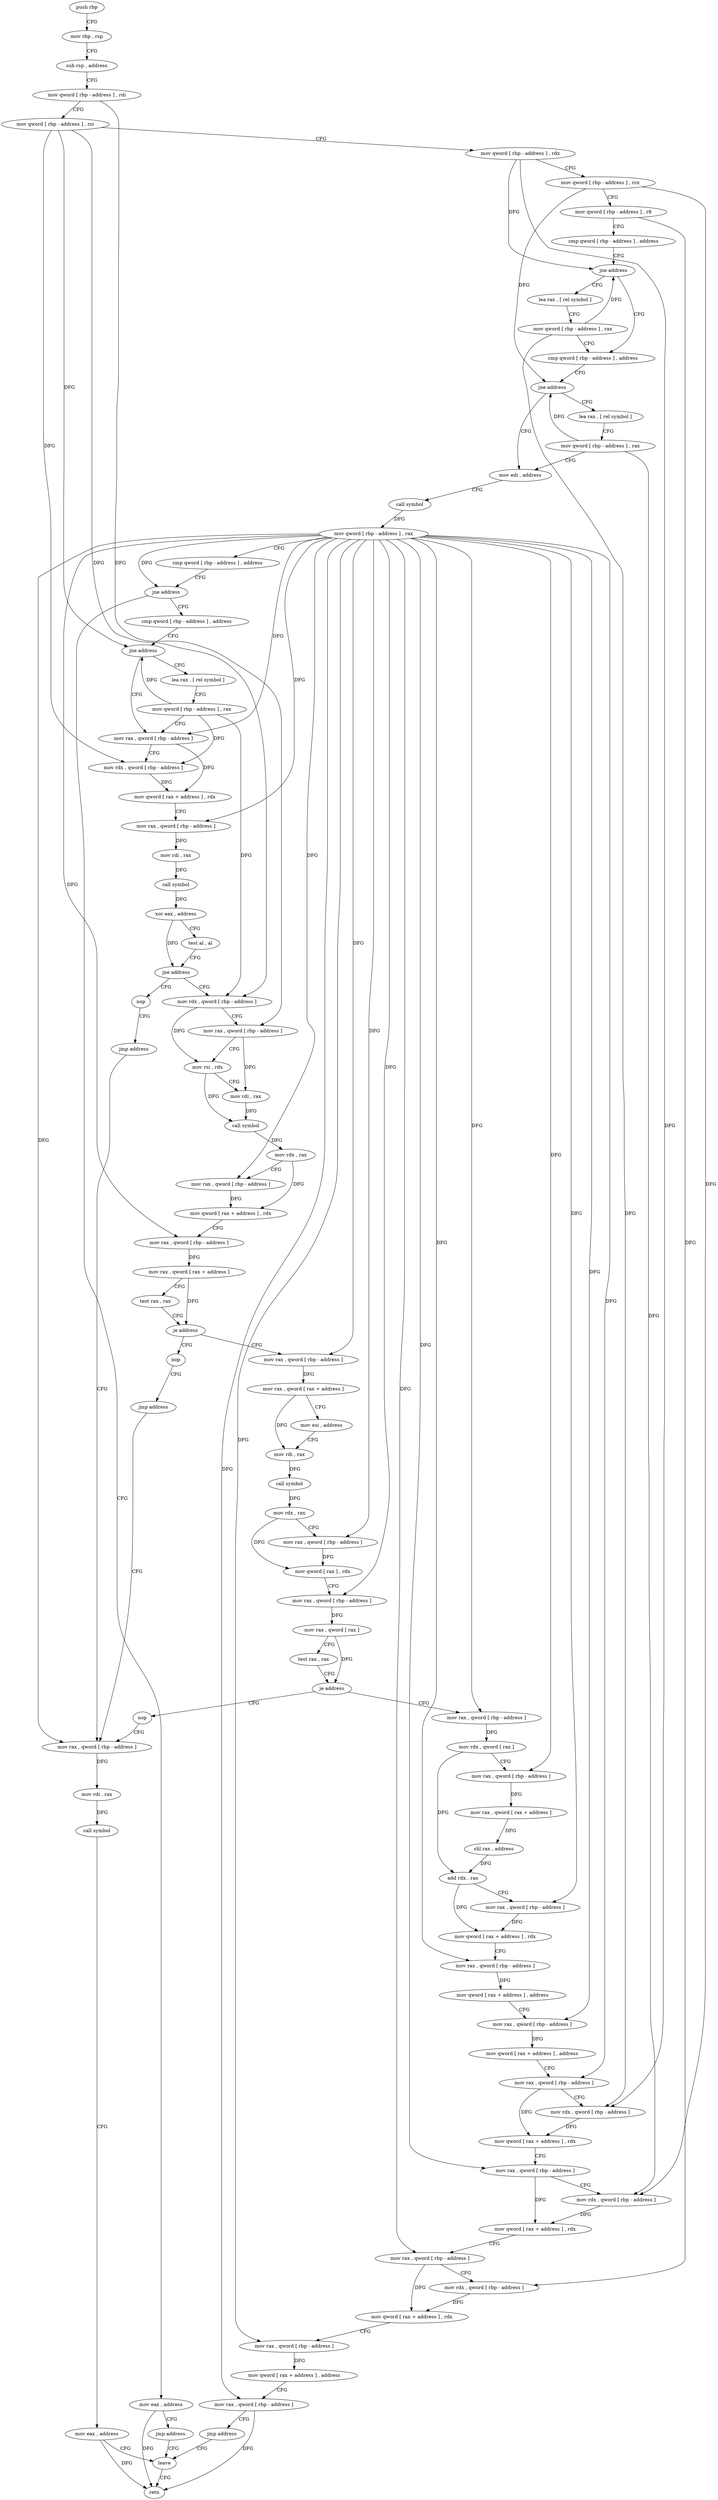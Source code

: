 digraph "func" {
"224730" [label = "push rbp" ]
"224731" [label = "mov rbp , rsp" ]
"224734" [label = "sub rsp , address" ]
"224738" [label = "mov qword [ rbp - address ] , rdi" ]
"224742" [label = "mov qword [ rbp - address ] , rsi" ]
"224746" [label = "mov qword [ rbp - address ] , rdx" ]
"224750" [label = "mov qword [ rbp - address ] , rcx" ]
"224754" [label = "mov qword [ rbp - address ] , r8" ]
"224758" [label = "cmp qword [ rbp - address ] , address" ]
"224763" [label = "jne address" ]
"224776" [label = "cmp qword [ rbp - address ] , address" ]
"224765" [label = "lea rax , [ rel symbol ]" ]
"224781" [label = "jne address" ]
"224794" [label = "mov edi , address" ]
"224783" [label = "lea rax , [ rel symbol ]" ]
"224772" [label = "mov qword [ rbp - address ] , rax" ]
"224799" [label = "call symbol" ]
"224804" [label = "mov qword [ rbp - address ] , rax" ]
"224808" [label = "cmp qword [ rbp - address ] , address" ]
"224813" [label = "jne address" ]
"224825" [label = "cmp qword [ rbp - address ] , address" ]
"224815" [label = "mov eax , address" ]
"224790" [label = "mov qword [ rbp - address ] , rax" ]
"224830" [label = "jne address" ]
"224843" [label = "mov rax , qword [ rbp - address ]" ]
"224832" [label = "lea rax , [ rel symbol ]" ]
"224820" [label = "jmp address" ]
"225100" [label = "leave" ]
"224847" [label = "mov rdx , qword [ rbp - address ]" ]
"224851" [label = "mov qword [ rax + address ] , rdx" ]
"224855" [label = "mov rax , qword [ rbp - address ]" ]
"224859" [label = "mov rdi , rax" ]
"224862" [label = "call symbol" ]
"224867" [label = "xor eax , address" ]
"224870" [label = "test al , al" ]
"224872" [label = "jne address" ]
"225076" [label = "nop" ]
"224878" [label = "mov rdx , qword [ rbp - address ]" ]
"224839" [label = "mov qword [ rbp - address ] , rax" ]
"225101" [label = "retn" ]
"225077" [label = "jmp address" ]
"225083" [label = "mov rax , qword [ rbp - address ]" ]
"224882" [label = "mov rax , qword [ rbp - address ]" ]
"224886" [label = "mov rsi , rdx" ]
"224889" [label = "mov rdi , rax" ]
"224892" [label = "call symbol" ]
"224897" [label = "mov rdx , rax" ]
"224900" [label = "mov rax , qword [ rbp - address ]" ]
"224904" [label = "mov qword [ rax + address ] , rdx" ]
"224908" [label = "mov rax , qword [ rbp - address ]" ]
"224912" [label = "mov rax , qword [ rax + address ]" ]
"224916" [label = "test rax , rax" ]
"224919" [label = "je address" ]
"225079" [label = "nop" ]
"224925" [label = "mov rax , qword [ rbp - address ]" ]
"225087" [label = "mov rdi , rax" ]
"225090" [label = "call symbol" ]
"225095" [label = "mov eax , address" ]
"225080" [label = "jmp address" ]
"224929" [label = "mov rax , qword [ rax + address ]" ]
"224933" [label = "mov esi , address" ]
"224938" [label = "mov rdi , rax" ]
"224941" [label = "call symbol" ]
"224946" [label = "mov rdx , rax" ]
"224949" [label = "mov rax , qword [ rbp - address ]" ]
"224953" [label = "mov qword [ rax ] , rdx" ]
"224956" [label = "mov rax , qword [ rbp - address ]" ]
"224960" [label = "mov rax , qword [ rax ]" ]
"224963" [label = "test rax , rax" ]
"224966" [label = "je address" ]
"225082" [label = "nop" ]
"224968" [label = "mov rax , qword [ rbp - address ]" ]
"224972" [label = "mov rdx , qword [ rax ]" ]
"224975" [label = "mov rax , qword [ rbp - address ]" ]
"224979" [label = "mov rax , qword [ rax + address ]" ]
"224983" [label = "shl rax , address" ]
"224987" [label = "add rdx , rax" ]
"224990" [label = "mov rax , qword [ rbp - address ]" ]
"224994" [label = "mov qword [ rax + address ] , rdx" ]
"224998" [label = "mov rax , qword [ rbp - address ]" ]
"225002" [label = "mov qword [ rax + address ] , address" ]
"225010" [label = "mov rax , qword [ rbp - address ]" ]
"225014" [label = "mov qword [ rax + address ] , address" ]
"225022" [label = "mov rax , qword [ rbp - address ]" ]
"225026" [label = "mov rdx , qword [ rbp - address ]" ]
"225030" [label = "mov qword [ rax + address ] , rdx" ]
"225034" [label = "mov rax , qword [ rbp - address ]" ]
"225038" [label = "mov rdx , qword [ rbp - address ]" ]
"225042" [label = "mov qword [ rax + address ] , rdx" ]
"225046" [label = "mov rax , qword [ rbp - address ]" ]
"225050" [label = "mov rdx , qword [ rbp - address ]" ]
"225054" [label = "mov qword [ rax + address ] , rdx" ]
"225058" [label = "mov rax , qword [ rbp - address ]" ]
"225062" [label = "mov qword [ rax + address ] , address" ]
"225070" [label = "mov rax , qword [ rbp - address ]" ]
"225074" [label = "jmp address" ]
"224730" -> "224731" [ label = "CFG" ]
"224731" -> "224734" [ label = "CFG" ]
"224734" -> "224738" [ label = "CFG" ]
"224738" -> "224742" [ label = "CFG" ]
"224738" -> "224882" [ label = "DFG" ]
"224742" -> "224746" [ label = "CFG" ]
"224742" -> "224830" [ label = "DFG" ]
"224742" -> "224847" [ label = "DFG" ]
"224742" -> "224878" [ label = "DFG" ]
"224746" -> "224750" [ label = "CFG" ]
"224746" -> "224763" [ label = "DFG" ]
"224746" -> "225026" [ label = "DFG" ]
"224750" -> "224754" [ label = "CFG" ]
"224750" -> "224781" [ label = "DFG" ]
"224750" -> "225038" [ label = "DFG" ]
"224754" -> "224758" [ label = "CFG" ]
"224754" -> "225050" [ label = "DFG" ]
"224758" -> "224763" [ label = "CFG" ]
"224763" -> "224776" [ label = "CFG" ]
"224763" -> "224765" [ label = "CFG" ]
"224776" -> "224781" [ label = "CFG" ]
"224765" -> "224772" [ label = "CFG" ]
"224781" -> "224794" [ label = "CFG" ]
"224781" -> "224783" [ label = "CFG" ]
"224794" -> "224799" [ label = "CFG" ]
"224783" -> "224790" [ label = "CFG" ]
"224772" -> "224776" [ label = "CFG" ]
"224772" -> "224763" [ label = "DFG" ]
"224772" -> "225026" [ label = "DFG" ]
"224799" -> "224804" [ label = "DFG" ]
"224804" -> "224808" [ label = "CFG" ]
"224804" -> "224813" [ label = "DFG" ]
"224804" -> "224843" [ label = "DFG" ]
"224804" -> "224855" [ label = "DFG" ]
"224804" -> "224900" [ label = "DFG" ]
"224804" -> "224908" [ label = "DFG" ]
"224804" -> "225083" [ label = "DFG" ]
"224804" -> "224925" [ label = "DFG" ]
"224804" -> "224949" [ label = "DFG" ]
"224804" -> "224956" [ label = "DFG" ]
"224804" -> "224968" [ label = "DFG" ]
"224804" -> "224975" [ label = "DFG" ]
"224804" -> "224990" [ label = "DFG" ]
"224804" -> "224998" [ label = "DFG" ]
"224804" -> "225010" [ label = "DFG" ]
"224804" -> "225022" [ label = "DFG" ]
"224804" -> "225034" [ label = "DFG" ]
"224804" -> "225046" [ label = "DFG" ]
"224804" -> "225058" [ label = "DFG" ]
"224804" -> "225070" [ label = "DFG" ]
"224808" -> "224813" [ label = "CFG" ]
"224813" -> "224825" [ label = "CFG" ]
"224813" -> "224815" [ label = "CFG" ]
"224825" -> "224830" [ label = "CFG" ]
"224815" -> "224820" [ label = "CFG" ]
"224815" -> "225101" [ label = "DFG" ]
"224790" -> "224794" [ label = "CFG" ]
"224790" -> "224781" [ label = "DFG" ]
"224790" -> "225038" [ label = "DFG" ]
"224830" -> "224843" [ label = "CFG" ]
"224830" -> "224832" [ label = "CFG" ]
"224843" -> "224847" [ label = "CFG" ]
"224843" -> "224851" [ label = "DFG" ]
"224832" -> "224839" [ label = "CFG" ]
"224820" -> "225100" [ label = "CFG" ]
"225100" -> "225101" [ label = "CFG" ]
"224847" -> "224851" [ label = "DFG" ]
"224851" -> "224855" [ label = "CFG" ]
"224855" -> "224859" [ label = "DFG" ]
"224859" -> "224862" [ label = "DFG" ]
"224862" -> "224867" [ label = "DFG" ]
"224867" -> "224870" [ label = "CFG" ]
"224867" -> "224872" [ label = "DFG" ]
"224870" -> "224872" [ label = "CFG" ]
"224872" -> "225076" [ label = "CFG" ]
"224872" -> "224878" [ label = "CFG" ]
"225076" -> "225077" [ label = "CFG" ]
"224878" -> "224882" [ label = "CFG" ]
"224878" -> "224886" [ label = "DFG" ]
"224839" -> "224843" [ label = "CFG" ]
"224839" -> "224830" [ label = "DFG" ]
"224839" -> "224847" [ label = "DFG" ]
"224839" -> "224878" [ label = "DFG" ]
"225077" -> "225083" [ label = "CFG" ]
"225083" -> "225087" [ label = "DFG" ]
"224882" -> "224886" [ label = "CFG" ]
"224882" -> "224889" [ label = "DFG" ]
"224886" -> "224889" [ label = "CFG" ]
"224886" -> "224892" [ label = "DFG" ]
"224889" -> "224892" [ label = "DFG" ]
"224892" -> "224897" [ label = "DFG" ]
"224897" -> "224900" [ label = "CFG" ]
"224897" -> "224904" [ label = "DFG" ]
"224900" -> "224904" [ label = "DFG" ]
"224904" -> "224908" [ label = "CFG" ]
"224908" -> "224912" [ label = "DFG" ]
"224912" -> "224916" [ label = "CFG" ]
"224912" -> "224919" [ label = "DFG" ]
"224916" -> "224919" [ label = "CFG" ]
"224919" -> "225079" [ label = "CFG" ]
"224919" -> "224925" [ label = "CFG" ]
"225079" -> "225080" [ label = "CFG" ]
"224925" -> "224929" [ label = "DFG" ]
"225087" -> "225090" [ label = "DFG" ]
"225090" -> "225095" [ label = "CFG" ]
"225095" -> "225100" [ label = "CFG" ]
"225095" -> "225101" [ label = "DFG" ]
"225080" -> "225083" [ label = "CFG" ]
"224929" -> "224933" [ label = "CFG" ]
"224929" -> "224938" [ label = "DFG" ]
"224933" -> "224938" [ label = "CFG" ]
"224938" -> "224941" [ label = "DFG" ]
"224941" -> "224946" [ label = "DFG" ]
"224946" -> "224949" [ label = "CFG" ]
"224946" -> "224953" [ label = "DFG" ]
"224949" -> "224953" [ label = "DFG" ]
"224953" -> "224956" [ label = "CFG" ]
"224956" -> "224960" [ label = "DFG" ]
"224960" -> "224963" [ label = "CFG" ]
"224960" -> "224966" [ label = "DFG" ]
"224963" -> "224966" [ label = "CFG" ]
"224966" -> "225082" [ label = "CFG" ]
"224966" -> "224968" [ label = "CFG" ]
"225082" -> "225083" [ label = "CFG" ]
"224968" -> "224972" [ label = "DFG" ]
"224972" -> "224975" [ label = "CFG" ]
"224972" -> "224987" [ label = "DFG" ]
"224975" -> "224979" [ label = "DFG" ]
"224979" -> "224983" [ label = "DFG" ]
"224983" -> "224987" [ label = "DFG" ]
"224987" -> "224990" [ label = "CFG" ]
"224987" -> "224994" [ label = "DFG" ]
"224990" -> "224994" [ label = "DFG" ]
"224994" -> "224998" [ label = "CFG" ]
"224998" -> "225002" [ label = "DFG" ]
"225002" -> "225010" [ label = "CFG" ]
"225010" -> "225014" [ label = "DFG" ]
"225014" -> "225022" [ label = "CFG" ]
"225022" -> "225026" [ label = "CFG" ]
"225022" -> "225030" [ label = "DFG" ]
"225026" -> "225030" [ label = "DFG" ]
"225030" -> "225034" [ label = "CFG" ]
"225034" -> "225038" [ label = "CFG" ]
"225034" -> "225042" [ label = "DFG" ]
"225038" -> "225042" [ label = "DFG" ]
"225042" -> "225046" [ label = "CFG" ]
"225046" -> "225050" [ label = "CFG" ]
"225046" -> "225054" [ label = "DFG" ]
"225050" -> "225054" [ label = "DFG" ]
"225054" -> "225058" [ label = "CFG" ]
"225058" -> "225062" [ label = "DFG" ]
"225062" -> "225070" [ label = "CFG" ]
"225070" -> "225074" [ label = "CFG" ]
"225070" -> "225101" [ label = "DFG" ]
"225074" -> "225100" [ label = "CFG" ]
}
